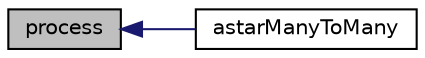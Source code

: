 digraph "process"
{
  edge [fontname="Helvetica",fontsize="10",labelfontname="Helvetica",labelfontsize="10"];
  node [fontname="Helvetica",fontsize="10",shape=record];
  rankdir="LR";
  Node1 [label="process",height=0.2,width=0.4,color="black", fillcolor="grey75", style="filled" fontcolor="black"];
  Node1 -> Node2 [dir="back",color="midnightblue",fontsize="10",style="solid",fontname="Helvetica"];
  Node2 [label="astarManyToMany",height=0.2,width=0.4,color="black", fillcolor="white", style="filled",URL="$astar_8c.html#adbf9c70afae231caaa6d9fd3d343f47c"];
}
